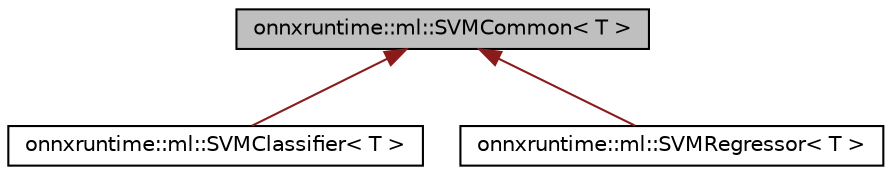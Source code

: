 digraph "onnxruntime::ml::SVMCommon&lt; T &gt;"
{
  edge [fontname="Helvetica",fontsize="10",labelfontname="Helvetica",labelfontsize="10"];
  node [fontname="Helvetica",fontsize="10",shape=record];
  Node0 [label="onnxruntime::ml::SVMCommon\< T \>",height=0.2,width=0.4,color="black", fillcolor="grey75", style="filled", fontcolor="black"];
  Node0 -> Node1 [dir="back",color="firebrick4",fontsize="10",style="solid",fontname="Helvetica"];
  Node1 [label="onnxruntime::ml::SVMClassifier\< T \>",height=0.2,width=0.4,color="black", fillcolor="white", style="filled",URL="$classonnxruntime_1_1ml_1_1SVMClassifier.html"];
  Node0 -> Node2 [dir="back",color="firebrick4",fontsize="10",style="solid",fontname="Helvetica"];
  Node2 [label="onnxruntime::ml::SVMRegressor\< T \>",height=0.2,width=0.4,color="black", fillcolor="white", style="filled",URL="$classonnxruntime_1_1ml_1_1SVMRegressor.html"];
}
